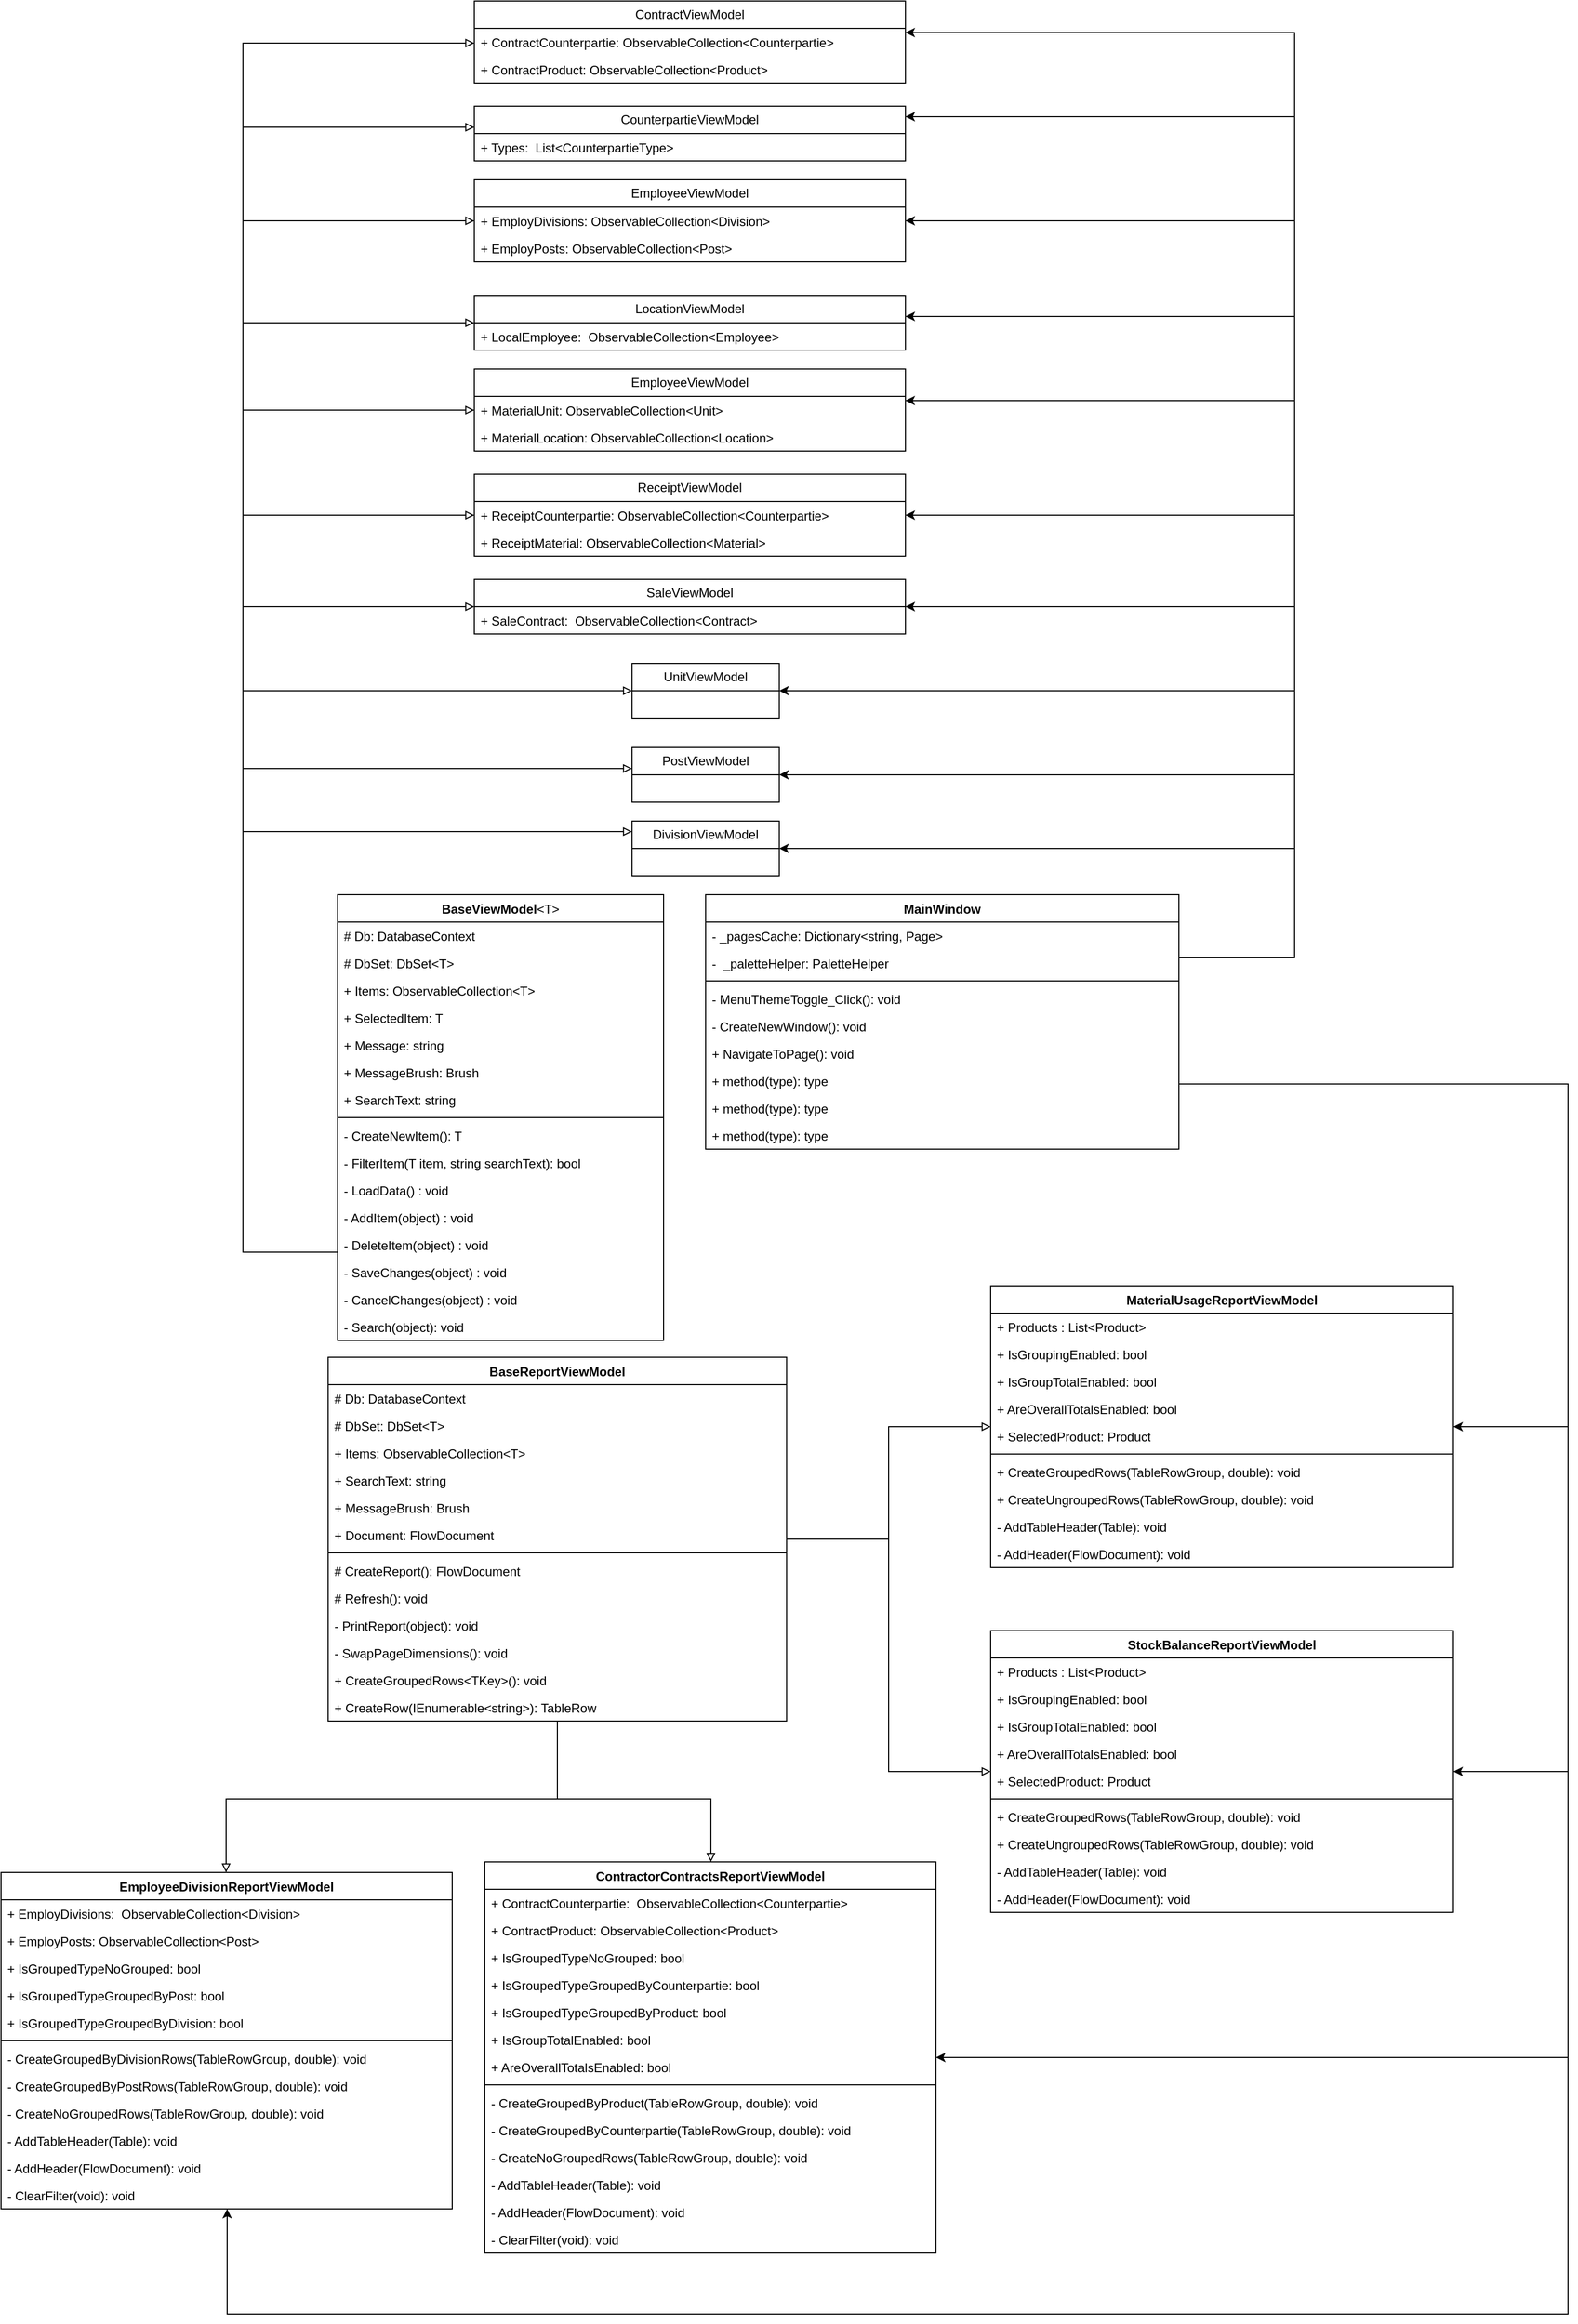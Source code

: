 <mxfile version="25.0.1">
  <diagram id="C5RBs43oDa-KdzZeNtuy" name="Page-1">
    <mxGraphModel grid="1" page="1" gridSize="10" guides="1" tooltips="1" connect="1" arrows="1" fold="1" pageScale="1" pageWidth="827" pageHeight="1169" math="0" shadow="0">
      <root>
        <mxCell id="WIyWlLk6GJQsqaUBKTNV-0" />
        <mxCell id="WIyWlLk6GJQsqaUBKTNV-1" parent="WIyWlLk6GJQsqaUBKTNV-0" />
        <mxCell id="hgDRC2SVakiUK_bSpyEa-85" style="edgeStyle=orthogonalEdgeStyle;rounded=0;orthogonalLoop=1;jettySize=auto;html=1;endArrow=block;endFill=0;" edge="1" parent="WIyWlLk6GJQsqaUBKTNV-1" source="hgDRC2SVakiUK_bSpyEa-8" target="hgDRC2SVakiUK_bSpyEa-32">
          <mxGeometry relative="1" as="geometry">
            <Array as="points">
              <mxPoint x="310" y="1250" />
              <mxPoint x="310" y="100" />
            </Array>
          </mxGeometry>
        </mxCell>
        <mxCell id="hgDRC2SVakiUK_bSpyEa-86" style="edgeStyle=orthogonalEdgeStyle;rounded=0;orthogonalLoop=1;jettySize=auto;html=1;endArrow=block;endFill=0;" edge="1" parent="WIyWlLk6GJQsqaUBKTNV-1" source="hgDRC2SVakiUK_bSpyEa-8" target="hgDRC2SVakiUK_bSpyEa-36">
          <mxGeometry relative="1" as="geometry">
            <Array as="points">
              <mxPoint x="310" y="1250" />
              <mxPoint x="310" y="180" />
            </Array>
          </mxGeometry>
        </mxCell>
        <mxCell id="hgDRC2SVakiUK_bSpyEa-87" style="edgeStyle=orthogonalEdgeStyle;rounded=0;orthogonalLoop=1;jettySize=auto;html=1;endArrow=block;endFill=0;" edge="1" parent="WIyWlLk6GJQsqaUBKTNV-1" source="hgDRC2SVakiUK_bSpyEa-8" target="hgDRC2SVakiUK_bSpyEa-43">
          <mxGeometry relative="1" as="geometry">
            <Array as="points">
              <mxPoint x="310" y="1250" />
              <mxPoint x="310" y="269" />
            </Array>
          </mxGeometry>
        </mxCell>
        <mxCell id="hgDRC2SVakiUK_bSpyEa-88" style="edgeStyle=orthogonalEdgeStyle;rounded=0;orthogonalLoop=1;jettySize=auto;html=1;endArrow=block;endFill=0;" edge="1" parent="WIyWlLk6GJQsqaUBKTNV-1" source="hgDRC2SVakiUK_bSpyEa-8" target="hgDRC2SVakiUK_bSpyEa-46">
          <mxGeometry relative="1" as="geometry">
            <Array as="points">
              <mxPoint x="310" y="1250" />
              <mxPoint x="310" y="366" />
            </Array>
          </mxGeometry>
        </mxCell>
        <mxCell id="hgDRC2SVakiUK_bSpyEa-89" style="edgeStyle=orthogonalEdgeStyle;rounded=0;orthogonalLoop=1;jettySize=auto;html=1;endArrow=block;endFill=0;" edge="1" parent="WIyWlLk6GJQsqaUBKTNV-1" source="hgDRC2SVakiUK_bSpyEa-8" target="hgDRC2SVakiUK_bSpyEa-48">
          <mxGeometry relative="1" as="geometry">
            <Array as="points">
              <mxPoint x="310" y="1250" />
              <mxPoint x="310" y="449" />
            </Array>
          </mxGeometry>
        </mxCell>
        <mxCell id="hgDRC2SVakiUK_bSpyEa-90" style="edgeStyle=orthogonalEdgeStyle;rounded=0;orthogonalLoop=1;jettySize=auto;html=1;endArrow=block;endFill=0;" edge="1" parent="WIyWlLk6GJQsqaUBKTNV-1" source="hgDRC2SVakiUK_bSpyEa-8" target="hgDRC2SVakiUK_bSpyEa-52">
          <mxGeometry relative="1" as="geometry">
            <Array as="points">
              <mxPoint x="310" y="1250" />
              <mxPoint x="310" y="549" />
            </Array>
          </mxGeometry>
        </mxCell>
        <mxCell id="hgDRC2SVakiUK_bSpyEa-91" style="edgeStyle=orthogonalEdgeStyle;rounded=0;orthogonalLoop=1;jettySize=auto;html=1;endArrow=block;endFill=0;" edge="1" parent="WIyWlLk6GJQsqaUBKTNV-1" source="hgDRC2SVakiUK_bSpyEa-8" target="hgDRC2SVakiUK_bSpyEa-55">
          <mxGeometry relative="1" as="geometry">
            <Array as="points">
              <mxPoint x="310" y="1250" />
              <mxPoint x="310" y="636" />
            </Array>
          </mxGeometry>
        </mxCell>
        <mxCell id="hgDRC2SVakiUK_bSpyEa-92" style="edgeStyle=orthogonalEdgeStyle;rounded=0;orthogonalLoop=1;jettySize=auto;html=1;endArrow=block;endFill=0;" edge="1" parent="WIyWlLk6GJQsqaUBKTNV-1" source="hgDRC2SVakiUK_bSpyEa-8" target="hgDRC2SVakiUK_bSpyEa-57">
          <mxGeometry relative="1" as="geometry">
            <Array as="points">
              <mxPoint x="310" y="1250" />
              <mxPoint x="310" y="716" />
            </Array>
          </mxGeometry>
        </mxCell>
        <mxCell id="hgDRC2SVakiUK_bSpyEa-93" style="edgeStyle=orthogonalEdgeStyle;rounded=0;orthogonalLoop=1;jettySize=auto;html=1;endArrow=block;endFill=0;" edge="1" parent="WIyWlLk6GJQsqaUBKTNV-1" source="hgDRC2SVakiUK_bSpyEa-8" target="hgDRC2SVakiUK_bSpyEa-51">
          <mxGeometry relative="1" as="geometry">
            <Array as="points">
              <mxPoint x="310" y="1250" />
              <mxPoint x="310" y="790" />
            </Array>
          </mxGeometry>
        </mxCell>
        <mxCell id="hgDRC2SVakiUK_bSpyEa-94" style="edgeStyle=orthogonalEdgeStyle;rounded=0;orthogonalLoop=1;jettySize=auto;html=1;endArrow=block;endFill=0;" edge="1" parent="WIyWlLk6GJQsqaUBKTNV-1" source="hgDRC2SVakiUK_bSpyEa-8" target="hgDRC2SVakiUK_bSpyEa-39">
          <mxGeometry relative="1" as="geometry">
            <Array as="points">
              <mxPoint x="310" y="1250" />
              <mxPoint x="310" y="850" />
            </Array>
          </mxGeometry>
        </mxCell>
        <mxCell id="hgDRC2SVakiUK_bSpyEa-8" value="BaseViewModel&lt;span style=&quot;font-weight: 400; text-align: left;&quot;&gt;&amp;lt;T&amp;gt;&lt;/span&gt;" style="swimlane;fontStyle=1;align=center;verticalAlign=top;childLayout=stackLayout;horizontal=1;startSize=26;horizontalStack=0;resizeParent=1;resizeParentMax=0;resizeLast=0;collapsible=1;marginBottom=0;whiteSpace=wrap;html=1;" vertex="1" parent="WIyWlLk6GJQsqaUBKTNV-1">
          <mxGeometry x="400" y="910" width="310" height="424" as="geometry" />
        </mxCell>
        <mxCell id="hgDRC2SVakiUK_bSpyEa-9" value="# Db:&amp;nbsp;DatabaseContext" style="text;strokeColor=none;fillColor=none;align=left;verticalAlign=top;spacingLeft=4;spacingRight=4;overflow=hidden;rotatable=0;points=[[0,0.5],[1,0.5]];portConstraint=eastwest;whiteSpace=wrap;html=1;" vertex="1" parent="hgDRC2SVakiUK_bSpyEa-8">
          <mxGeometry y="26" width="310" height="26" as="geometry" />
        </mxCell>
        <mxCell id="hgDRC2SVakiUK_bSpyEa-13" value="# DbSet:&amp;nbsp;DbSet&amp;lt;T&amp;gt;" style="text;strokeColor=none;fillColor=none;align=left;verticalAlign=top;spacingLeft=4;spacingRight=4;overflow=hidden;rotatable=0;points=[[0,0.5],[1,0.5]];portConstraint=eastwest;whiteSpace=wrap;html=1;" vertex="1" parent="hgDRC2SVakiUK_bSpyEa-8">
          <mxGeometry y="52" width="310" height="26" as="geometry" />
        </mxCell>
        <mxCell id="hgDRC2SVakiUK_bSpyEa-15" value="+ Items:&amp;nbsp;ObservableCollection&amp;lt;T&amp;gt;" style="text;strokeColor=none;fillColor=none;align=left;verticalAlign=top;spacingLeft=4;spacingRight=4;overflow=hidden;rotatable=0;points=[[0,0.5],[1,0.5]];portConstraint=eastwest;whiteSpace=wrap;html=1;" vertex="1" parent="hgDRC2SVakiUK_bSpyEa-8">
          <mxGeometry y="78" width="310" height="26" as="geometry" />
        </mxCell>
        <mxCell id="hgDRC2SVakiUK_bSpyEa-16" value="+ SelectedItem: T" style="text;strokeColor=none;fillColor=none;align=left;verticalAlign=top;spacingLeft=4;spacingRight=4;overflow=hidden;rotatable=0;points=[[0,0.5],[1,0.5]];portConstraint=eastwest;whiteSpace=wrap;html=1;" vertex="1" parent="hgDRC2SVakiUK_bSpyEa-8">
          <mxGeometry y="104" width="310" height="26" as="geometry" />
        </mxCell>
        <mxCell id="hgDRC2SVakiUK_bSpyEa-14" value="+ Message:&amp;nbsp;string" style="text;strokeColor=none;fillColor=none;align=left;verticalAlign=top;spacingLeft=4;spacingRight=4;overflow=hidden;rotatable=0;points=[[0,0.5],[1,0.5]];portConstraint=eastwest;whiteSpace=wrap;html=1;" vertex="1" parent="hgDRC2SVakiUK_bSpyEa-8">
          <mxGeometry y="130" width="310" height="26" as="geometry" />
        </mxCell>
        <mxCell id="hgDRC2SVakiUK_bSpyEa-12" value="+ MessageBrush:&amp;nbsp;Brush" style="text;strokeColor=none;fillColor=none;align=left;verticalAlign=top;spacingLeft=4;spacingRight=4;overflow=hidden;rotatable=0;points=[[0,0.5],[1,0.5]];portConstraint=eastwest;whiteSpace=wrap;html=1;" vertex="1" parent="hgDRC2SVakiUK_bSpyEa-8">
          <mxGeometry y="156" width="310" height="26" as="geometry" />
        </mxCell>
        <mxCell id="hgDRC2SVakiUK_bSpyEa-24" value="+ SearchText:&amp;nbsp;string" style="text;strokeColor=none;fillColor=none;align=left;verticalAlign=top;spacingLeft=4;spacingRight=4;overflow=hidden;rotatable=0;points=[[0,0.5],[1,0.5]];portConstraint=eastwest;whiteSpace=wrap;html=1;" vertex="1" parent="hgDRC2SVakiUK_bSpyEa-8">
          <mxGeometry y="182" width="310" height="26" as="geometry" />
        </mxCell>
        <mxCell id="hgDRC2SVakiUK_bSpyEa-10" value="" style="line;strokeWidth=1;fillColor=none;align=left;verticalAlign=middle;spacingTop=-1;spacingLeft=3;spacingRight=3;rotatable=0;labelPosition=right;points=[];portConstraint=eastwest;strokeColor=inherit;" vertex="1" parent="hgDRC2SVakiUK_bSpyEa-8">
          <mxGeometry y="208" width="310" height="8" as="geometry" />
        </mxCell>
        <mxCell id="hgDRC2SVakiUK_bSpyEa-17" value="- CreateNewItem(): T" style="text;strokeColor=none;fillColor=none;align=left;verticalAlign=top;spacingLeft=4;spacingRight=4;overflow=hidden;rotatable=0;points=[[0,0.5],[1,0.5]];portConstraint=eastwest;whiteSpace=wrap;html=1;" vertex="1" parent="hgDRC2SVakiUK_bSpyEa-8">
          <mxGeometry y="216" width="310" height="26" as="geometry" />
        </mxCell>
        <mxCell id="hgDRC2SVakiUK_bSpyEa-19" value="- FilterItem(T item, string searchText): bool" style="text;strokeColor=none;fillColor=none;align=left;verticalAlign=top;spacingLeft=4;spacingRight=4;overflow=hidden;rotatable=0;points=[[0,0.5],[1,0.5]];portConstraint=eastwest;whiteSpace=wrap;html=1;" vertex="1" parent="hgDRC2SVakiUK_bSpyEa-8">
          <mxGeometry y="242" width="310" height="26" as="geometry" />
        </mxCell>
        <mxCell id="hgDRC2SVakiUK_bSpyEa-20" value="- LoadData() : void" style="text;strokeColor=none;fillColor=none;align=left;verticalAlign=top;spacingLeft=4;spacingRight=4;overflow=hidden;rotatable=0;points=[[0,0.5],[1,0.5]];portConstraint=eastwest;whiteSpace=wrap;html=1;" vertex="1" parent="hgDRC2SVakiUK_bSpyEa-8">
          <mxGeometry y="268" width="310" height="26" as="geometry" />
        </mxCell>
        <mxCell id="hgDRC2SVakiUK_bSpyEa-22" value="- AddItem(object) : void" style="text;strokeColor=none;fillColor=none;align=left;verticalAlign=top;spacingLeft=4;spacingRight=4;overflow=hidden;rotatable=0;points=[[0,0.5],[1,0.5]];portConstraint=eastwest;whiteSpace=wrap;html=1;" vertex="1" parent="hgDRC2SVakiUK_bSpyEa-8">
          <mxGeometry y="294" width="310" height="26" as="geometry" />
        </mxCell>
        <mxCell id="hgDRC2SVakiUK_bSpyEa-29" value="- DeleteItem(object) : void" style="text;strokeColor=none;fillColor=none;align=left;verticalAlign=top;spacingLeft=4;spacingRight=4;overflow=hidden;rotatable=0;points=[[0,0.5],[1,0.5]];portConstraint=eastwest;whiteSpace=wrap;html=1;" vertex="1" parent="hgDRC2SVakiUK_bSpyEa-8">
          <mxGeometry y="320" width="310" height="26" as="geometry" />
        </mxCell>
        <mxCell id="hgDRC2SVakiUK_bSpyEa-31" value="- SaveChanges(object) : void" style="text;strokeColor=none;fillColor=none;align=left;verticalAlign=top;spacingLeft=4;spacingRight=4;overflow=hidden;rotatable=0;points=[[0,0.5],[1,0.5]];portConstraint=eastwest;whiteSpace=wrap;html=1;" vertex="1" parent="hgDRC2SVakiUK_bSpyEa-8">
          <mxGeometry y="346" width="310" height="26" as="geometry" />
        </mxCell>
        <mxCell id="hgDRC2SVakiUK_bSpyEa-30" value="- CancelChanges(object) : void" style="text;strokeColor=none;fillColor=none;align=left;verticalAlign=top;spacingLeft=4;spacingRight=4;overflow=hidden;rotatable=0;points=[[0,0.5],[1,0.5]];portConstraint=eastwest;whiteSpace=wrap;html=1;" vertex="1" parent="hgDRC2SVakiUK_bSpyEa-8">
          <mxGeometry y="372" width="310" height="26" as="geometry" />
        </mxCell>
        <mxCell id="hgDRC2SVakiUK_bSpyEa-21" value="- Search(object): void" style="text;strokeColor=none;fillColor=none;align=left;verticalAlign=top;spacingLeft=4;spacingRight=4;overflow=hidden;rotatable=0;points=[[0,0.5],[1,0.5]];portConstraint=eastwest;whiteSpace=wrap;html=1;" vertex="1" parent="hgDRC2SVakiUK_bSpyEa-8">
          <mxGeometry y="398" width="310" height="26" as="geometry" />
        </mxCell>
        <mxCell id="hgDRC2SVakiUK_bSpyEa-32" value="ContractViewModel" style="swimlane;fontStyle=0;childLayout=stackLayout;horizontal=1;startSize=26;fillColor=none;horizontalStack=0;resizeParent=1;resizeParentMax=0;resizeLast=0;collapsible=1;marginBottom=0;whiteSpace=wrap;html=1;" vertex="1" parent="WIyWlLk6GJQsqaUBKTNV-1">
          <mxGeometry x="530" y="60" width="410" height="78" as="geometry" />
        </mxCell>
        <mxCell id="hgDRC2SVakiUK_bSpyEa-33" value="+ ContractCounterpartie:&amp;nbsp;ObservableCollection&amp;lt;Counterpartie&amp;gt;" style="text;strokeColor=none;fillColor=none;align=left;verticalAlign=top;spacingLeft=4;spacingRight=4;overflow=hidden;rotatable=0;points=[[0,0.5],[1,0.5]];portConstraint=eastwest;whiteSpace=wrap;html=1;" vertex="1" parent="hgDRC2SVakiUK_bSpyEa-32">
          <mxGeometry y="26" width="410" height="26" as="geometry" />
        </mxCell>
        <mxCell id="hgDRC2SVakiUK_bSpyEa-34" value="+ ContractProduct:&amp;nbsp;ObservableCollection&amp;lt;Product&amp;gt;" style="text;strokeColor=none;fillColor=none;align=left;verticalAlign=top;spacingLeft=4;spacingRight=4;overflow=hidden;rotatable=0;points=[[0,0.5],[1,0.5]];portConstraint=eastwest;whiteSpace=wrap;html=1;" vertex="1" parent="hgDRC2SVakiUK_bSpyEa-32">
          <mxGeometry y="52" width="410" height="26" as="geometry" />
        </mxCell>
        <mxCell id="hgDRC2SVakiUK_bSpyEa-36" value="CounterpartieViewModel" style="swimlane;fontStyle=0;childLayout=stackLayout;horizontal=1;startSize=26;fillColor=none;horizontalStack=0;resizeParent=1;resizeParentMax=0;resizeLast=0;collapsible=1;marginBottom=0;whiteSpace=wrap;html=1;" vertex="1" parent="WIyWlLk6GJQsqaUBKTNV-1">
          <mxGeometry x="530" y="160" width="410" height="52" as="geometry" />
        </mxCell>
        <mxCell id="hgDRC2SVakiUK_bSpyEa-37" value="+ Types:&amp;nbsp;&amp;nbsp;List&amp;lt;CounterpartieType&amp;gt;" style="text;strokeColor=none;fillColor=none;align=left;verticalAlign=top;spacingLeft=4;spacingRight=4;overflow=hidden;rotatable=0;points=[[0,0.5],[1,0.5]];portConstraint=eastwest;whiteSpace=wrap;html=1;" vertex="1" parent="hgDRC2SVakiUK_bSpyEa-36">
          <mxGeometry y="26" width="410" height="26" as="geometry" />
        </mxCell>
        <mxCell id="hgDRC2SVakiUK_bSpyEa-39" value="DivisionViewModel" style="swimlane;fontStyle=0;childLayout=stackLayout;horizontal=1;startSize=26;fillColor=none;horizontalStack=0;resizeParent=1;resizeParentMax=0;resizeLast=0;collapsible=1;marginBottom=0;whiteSpace=wrap;html=1;" vertex="1" parent="WIyWlLk6GJQsqaUBKTNV-1">
          <mxGeometry x="680" y="840" width="140" height="52" as="geometry" />
        </mxCell>
        <mxCell id="hgDRC2SVakiUK_bSpyEa-43" value="EmployeeViewModel" style="swimlane;fontStyle=0;childLayout=stackLayout;horizontal=1;startSize=26;fillColor=none;horizontalStack=0;resizeParent=1;resizeParentMax=0;resizeLast=0;collapsible=1;marginBottom=0;whiteSpace=wrap;html=1;" vertex="1" parent="WIyWlLk6GJQsqaUBKTNV-1">
          <mxGeometry x="530" y="230" width="410" height="78" as="geometry" />
        </mxCell>
        <mxCell id="hgDRC2SVakiUK_bSpyEa-44" value="+ EmployDivisions:&amp;nbsp;ObservableCollection&amp;lt;Division&amp;gt;" style="text;strokeColor=none;fillColor=none;align=left;verticalAlign=top;spacingLeft=4;spacingRight=4;overflow=hidden;rotatable=0;points=[[0,0.5],[1,0.5]];portConstraint=eastwest;whiteSpace=wrap;html=1;" vertex="1" parent="hgDRC2SVakiUK_bSpyEa-43">
          <mxGeometry y="26" width="410" height="26" as="geometry" />
        </mxCell>
        <mxCell id="hgDRC2SVakiUK_bSpyEa-45" value="+ EmployPosts:&amp;nbsp;ObservableCollection&amp;lt;Post&amp;gt;" style="text;strokeColor=none;fillColor=none;align=left;verticalAlign=top;spacingLeft=4;spacingRight=4;overflow=hidden;rotatable=0;points=[[0,0.5],[1,0.5]];portConstraint=eastwest;whiteSpace=wrap;html=1;" vertex="1" parent="hgDRC2SVakiUK_bSpyEa-43">
          <mxGeometry y="52" width="410" height="26" as="geometry" />
        </mxCell>
        <mxCell id="hgDRC2SVakiUK_bSpyEa-46" value="LocationViewModel" style="swimlane;fontStyle=0;childLayout=stackLayout;horizontal=1;startSize=26;fillColor=none;horizontalStack=0;resizeParent=1;resizeParentMax=0;resizeLast=0;collapsible=1;marginBottom=0;whiteSpace=wrap;html=1;" vertex="1" parent="WIyWlLk6GJQsqaUBKTNV-1">
          <mxGeometry x="530" y="340" width="410" height="52" as="geometry" />
        </mxCell>
        <mxCell id="hgDRC2SVakiUK_bSpyEa-47" value="+ LocalEmployee:&amp;nbsp;&amp;nbsp;ObservableCollection&amp;lt;Employee&amp;gt;" style="text;strokeColor=none;fillColor=none;align=left;verticalAlign=top;spacingLeft=4;spacingRight=4;overflow=hidden;rotatable=0;points=[[0,0.5],[1,0.5]];portConstraint=eastwest;whiteSpace=wrap;html=1;" vertex="1" parent="hgDRC2SVakiUK_bSpyEa-46">
          <mxGeometry y="26" width="410" height="26" as="geometry" />
        </mxCell>
        <mxCell id="hgDRC2SVakiUK_bSpyEa-48" value="EmployeeViewModel" style="swimlane;fontStyle=0;childLayout=stackLayout;horizontal=1;startSize=26;fillColor=none;horizontalStack=0;resizeParent=1;resizeParentMax=0;resizeLast=0;collapsible=1;marginBottom=0;whiteSpace=wrap;html=1;" vertex="1" parent="WIyWlLk6GJQsqaUBKTNV-1">
          <mxGeometry x="530" y="410" width="410" height="78" as="geometry" />
        </mxCell>
        <mxCell id="hgDRC2SVakiUK_bSpyEa-49" value="+ MaterialUnit:&amp;nbsp;ObservableCollection&amp;lt;Unit&amp;gt;" style="text;strokeColor=none;fillColor=none;align=left;verticalAlign=top;spacingLeft=4;spacingRight=4;overflow=hidden;rotatable=0;points=[[0,0.5],[1,0.5]];portConstraint=eastwest;whiteSpace=wrap;html=1;" vertex="1" parent="hgDRC2SVakiUK_bSpyEa-48">
          <mxGeometry y="26" width="410" height="26" as="geometry" />
        </mxCell>
        <mxCell id="hgDRC2SVakiUK_bSpyEa-50" value="+ MaterialLocation:&amp;nbsp;ObservableCollection&amp;lt;Location&amp;gt;" style="text;strokeColor=none;fillColor=none;align=left;verticalAlign=top;spacingLeft=4;spacingRight=4;overflow=hidden;rotatable=0;points=[[0,0.5],[1,0.5]];portConstraint=eastwest;whiteSpace=wrap;html=1;" vertex="1" parent="hgDRC2SVakiUK_bSpyEa-48">
          <mxGeometry y="52" width="410" height="26" as="geometry" />
        </mxCell>
        <mxCell id="hgDRC2SVakiUK_bSpyEa-51" value="PostViewModel" style="swimlane;fontStyle=0;childLayout=stackLayout;horizontal=1;startSize=26;fillColor=none;horizontalStack=0;resizeParent=1;resizeParentMax=0;resizeLast=0;collapsible=1;marginBottom=0;whiteSpace=wrap;html=1;" vertex="1" parent="WIyWlLk6GJQsqaUBKTNV-1">
          <mxGeometry x="680" y="770" width="140" height="52" as="geometry" />
        </mxCell>
        <mxCell id="hgDRC2SVakiUK_bSpyEa-52" value="ReceiptViewModel" style="swimlane;fontStyle=0;childLayout=stackLayout;horizontal=1;startSize=26;fillColor=none;horizontalStack=0;resizeParent=1;resizeParentMax=0;resizeLast=0;collapsible=1;marginBottom=0;whiteSpace=wrap;html=1;" vertex="1" parent="WIyWlLk6GJQsqaUBKTNV-1">
          <mxGeometry x="530" y="510" width="410" height="78" as="geometry" />
        </mxCell>
        <mxCell id="hgDRC2SVakiUK_bSpyEa-53" value="+ ReceiptCounterpartie:&amp;nbsp;ObservableCollection&amp;lt;Counterpartie&amp;gt;" style="text;strokeColor=none;fillColor=none;align=left;verticalAlign=top;spacingLeft=4;spacingRight=4;overflow=hidden;rotatable=0;points=[[0,0.5],[1,0.5]];portConstraint=eastwest;whiteSpace=wrap;html=1;" vertex="1" parent="hgDRC2SVakiUK_bSpyEa-52">
          <mxGeometry y="26" width="410" height="26" as="geometry" />
        </mxCell>
        <mxCell id="hgDRC2SVakiUK_bSpyEa-54" value="+ ReceiptMaterial:&amp;nbsp;ObservableCollection&amp;lt;Material&amp;gt;" style="text;strokeColor=none;fillColor=none;align=left;verticalAlign=top;spacingLeft=4;spacingRight=4;overflow=hidden;rotatable=0;points=[[0,0.5],[1,0.5]];portConstraint=eastwest;whiteSpace=wrap;html=1;" vertex="1" parent="hgDRC2SVakiUK_bSpyEa-52">
          <mxGeometry y="52" width="410" height="26" as="geometry" />
        </mxCell>
        <mxCell id="hgDRC2SVakiUK_bSpyEa-57" value="UnitViewModel" style="swimlane;fontStyle=0;childLayout=stackLayout;horizontal=1;startSize=26;fillColor=none;horizontalStack=0;resizeParent=1;resizeParentMax=0;resizeLast=0;collapsible=1;marginBottom=0;whiteSpace=wrap;html=1;" vertex="1" parent="WIyWlLk6GJQsqaUBKTNV-1">
          <mxGeometry x="680" y="690" width="140" height="52" as="geometry" />
        </mxCell>
        <mxCell id="hgDRC2SVakiUK_bSpyEa-96" style="edgeStyle=orthogonalEdgeStyle;rounded=0;orthogonalLoop=1;jettySize=auto;html=1;" edge="1" parent="WIyWlLk6GJQsqaUBKTNV-1" source="hgDRC2SVakiUK_bSpyEa-58" target="hgDRC2SVakiUK_bSpyEa-32">
          <mxGeometry relative="1" as="geometry">
            <Array as="points">
              <mxPoint x="1310" y="970" />
              <mxPoint x="1310" y="90" />
            </Array>
          </mxGeometry>
        </mxCell>
        <mxCell id="hgDRC2SVakiUK_bSpyEa-97" style="edgeStyle=orthogonalEdgeStyle;rounded=0;orthogonalLoop=1;jettySize=auto;html=1;" edge="1" parent="WIyWlLk6GJQsqaUBKTNV-1" source="hgDRC2SVakiUK_bSpyEa-58" target="hgDRC2SVakiUK_bSpyEa-36">
          <mxGeometry relative="1" as="geometry">
            <Array as="points">
              <mxPoint x="1310" y="970" />
              <mxPoint x="1310" y="170" />
            </Array>
          </mxGeometry>
        </mxCell>
        <mxCell id="hgDRC2SVakiUK_bSpyEa-98" style="edgeStyle=orthogonalEdgeStyle;rounded=0;orthogonalLoop=1;jettySize=auto;html=1;" edge="1" parent="WIyWlLk6GJQsqaUBKTNV-1" source="hgDRC2SVakiUK_bSpyEa-58" target="hgDRC2SVakiUK_bSpyEa-43">
          <mxGeometry relative="1" as="geometry">
            <Array as="points">
              <mxPoint x="1310" y="970" />
              <mxPoint x="1310" y="269" />
            </Array>
          </mxGeometry>
        </mxCell>
        <mxCell id="hgDRC2SVakiUK_bSpyEa-99" style="edgeStyle=orthogonalEdgeStyle;rounded=0;orthogonalLoop=1;jettySize=auto;html=1;" edge="1" parent="WIyWlLk6GJQsqaUBKTNV-1" source="hgDRC2SVakiUK_bSpyEa-58" target="hgDRC2SVakiUK_bSpyEa-46">
          <mxGeometry relative="1" as="geometry">
            <Array as="points">
              <mxPoint x="1310" y="970" />
              <mxPoint x="1310" y="360" />
            </Array>
          </mxGeometry>
        </mxCell>
        <mxCell id="hgDRC2SVakiUK_bSpyEa-100" style="edgeStyle=orthogonalEdgeStyle;rounded=0;orthogonalLoop=1;jettySize=auto;html=1;" edge="1" parent="WIyWlLk6GJQsqaUBKTNV-1" source="hgDRC2SVakiUK_bSpyEa-58" target="hgDRC2SVakiUK_bSpyEa-48">
          <mxGeometry relative="1" as="geometry">
            <Array as="points">
              <mxPoint x="1310" y="970" />
              <mxPoint x="1310" y="440" />
            </Array>
          </mxGeometry>
        </mxCell>
        <mxCell id="hgDRC2SVakiUK_bSpyEa-101" style="edgeStyle=orthogonalEdgeStyle;rounded=0;orthogonalLoop=1;jettySize=auto;html=1;" edge="1" parent="WIyWlLk6GJQsqaUBKTNV-1" source="hgDRC2SVakiUK_bSpyEa-58" target="hgDRC2SVakiUK_bSpyEa-52">
          <mxGeometry relative="1" as="geometry">
            <Array as="points">
              <mxPoint x="1310" y="970" />
              <mxPoint x="1310" y="549" />
            </Array>
          </mxGeometry>
        </mxCell>
        <mxCell id="hgDRC2SVakiUK_bSpyEa-102" style="edgeStyle=orthogonalEdgeStyle;rounded=0;orthogonalLoop=1;jettySize=auto;html=1;" edge="1" parent="WIyWlLk6GJQsqaUBKTNV-1" source="hgDRC2SVakiUK_bSpyEa-58" target="hgDRC2SVakiUK_bSpyEa-55">
          <mxGeometry relative="1" as="geometry">
            <Array as="points">
              <mxPoint x="1310" y="970" />
              <mxPoint x="1310" y="636" />
            </Array>
          </mxGeometry>
        </mxCell>
        <mxCell id="hgDRC2SVakiUK_bSpyEa-103" style="edgeStyle=orthogonalEdgeStyle;rounded=0;orthogonalLoop=1;jettySize=auto;html=1;" edge="1" parent="WIyWlLk6GJQsqaUBKTNV-1" source="hgDRC2SVakiUK_bSpyEa-58" target="hgDRC2SVakiUK_bSpyEa-57">
          <mxGeometry relative="1" as="geometry">
            <Array as="points">
              <mxPoint x="1310" y="970" />
              <mxPoint x="1310" y="716" />
            </Array>
          </mxGeometry>
        </mxCell>
        <mxCell id="hgDRC2SVakiUK_bSpyEa-104" style="edgeStyle=orthogonalEdgeStyle;rounded=0;orthogonalLoop=1;jettySize=auto;html=1;" edge="1" parent="WIyWlLk6GJQsqaUBKTNV-1" source="hgDRC2SVakiUK_bSpyEa-58" target="hgDRC2SVakiUK_bSpyEa-51">
          <mxGeometry relative="1" as="geometry">
            <Array as="points">
              <mxPoint x="1310" y="970" />
              <mxPoint x="1310" y="796" />
            </Array>
          </mxGeometry>
        </mxCell>
        <mxCell id="hgDRC2SVakiUK_bSpyEa-105" style="edgeStyle=orthogonalEdgeStyle;rounded=0;orthogonalLoop=1;jettySize=auto;html=1;" edge="1" parent="WIyWlLk6GJQsqaUBKTNV-1" source="hgDRC2SVakiUK_bSpyEa-58" target="hgDRC2SVakiUK_bSpyEa-39">
          <mxGeometry relative="1" as="geometry">
            <Array as="points">
              <mxPoint x="1310" y="970" />
              <mxPoint x="1310" y="866" />
            </Array>
          </mxGeometry>
        </mxCell>
        <mxCell id="hgDRC2SVakiUK_bSpyEa-197" style="edgeStyle=orthogonalEdgeStyle;rounded=0;orthogonalLoop=1;jettySize=auto;html=1;" edge="1" parent="WIyWlLk6GJQsqaUBKTNV-1" source="hgDRC2SVakiUK_bSpyEa-58" target="hgDRC2SVakiUK_bSpyEa-161">
          <mxGeometry relative="1" as="geometry">
            <Array as="points">
              <mxPoint x="1570" y="1090" />
              <mxPoint x="1570" y="1416" />
            </Array>
          </mxGeometry>
        </mxCell>
        <mxCell id="hgDRC2SVakiUK_bSpyEa-199" style="edgeStyle=orthogonalEdgeStyle;rounded=0;orthogonalLoop=1;jettySize=auto;html=1;" edge="1" parent="WIyWlLk6GJQsqaUBKTNV-1" source="hgDRC2SVakiUK_bSpyEa-58" target="hgDRC2SVakiUK_bSpyEa-180">
          <mxGeometry relative="1" as="geometry">
            <Array as="points">
              <mxPoint x="1570" y="1090" />
              <mxPoint x="1570" y="1744" />
            </Array>
          </mxGeometry>
        </mxCell>
        <mxCell id="hgDRC2SVakiUK_bSpyEa-200" style="edgeStyle=orthogonalEdgeStyle;rounded=0;orthogonalLoop=1;jettySize=auto;html=1;" edge="1" parent="WIyWlLk6GJQsqaUBKTNV-1" source="hgDRC2SVakiUK_bSpyEa-58" target="hgDRC2SVakiUK_bSpyEa-127">
          <mxGeometry relative="1" as="geometry">
            <Array as="points">
              <mxPoint x="1570" y="1090" />
              <mxPoint x="1570" y="2016" />
            </Array>
          </mxGeometry>
        </mxCell>
        <mxCell id="hgDRC2SVakiUK_bSpyEa-201" style="edgeStyle=orthogonalEdgeStyle;rounded=0;orthogonalLoop=1;jettySize=auto;html=1;" edge="1" parent="WIyWlLk6GJQsqaUBKTNV-1" source="hgDRC2SVakiUK_bSpyEa-58" target="hgDRC2SVakiUK_bSpyEa-146">
          <mxGeometry relative="1" as="geometry">
            <Array as="points">
              <mxPoint x="1570" y="1090" />
              <mxPoint x="1570" y="2260" />
              <mxPoint x="295" y="2260" />
            </Array>
          </mxGeometry>
        </mxCell>
        <mxCell id="hgDRC2SVakiUK_bSpyEa-58" value="MainWindow" style="swimlane;fontStyle=1;align=center;verticalAlign=top;childLayout=stackLayout;horizontal=1;startSize=26;horizontalStack=0;resizeParent=1;resizeParentMax=0;resizeLast=0;collapsible=1;marginBottom=0;whiteSpace=wrap;html=1;" vertex="1" parent="WIyWlLk6GJQsqaUBKTNV-1">
          <mxGeometry x="750" y="910" width="450" height="242" as="geometry" />
        </mxCell>
        <mxCell id="hgDRC2SVakiUK_bSpyEa-62" value="- _pagesCache:&amp;nbsp;Dictionary&amp;lt;string, Page&amp;gt;" style="text;strokeColor=none;fillColor=none;align=left;verticalAlign=top;spacingLeft=4;spacingRight=4;overflow=hidden;rotatable=0;points=[[0,0.5],[1,0.5]];portConstraint=eastwest;whiteSpace=wrap;html=1;" vertex="1" parent="hgDRC2SVakiUK_bSpyEa-58">
          <mxGeometry y="26" width="450" height="26" as="geometry" />
        </mxCell>
        <mxCell id="hgDRC2SVakiUK_bSpyEa-59" value="-&amp;nbsp; _paletteHelper:&amp;nbsp;PaletteHelper" style="text;strokeColor=none;fillColor=none;align=left;verticalAlign=top;spacingLeft=4;spacingRight=4;overflow=hidden;rotatable=0;points=[[0,0.5],[1,0.5]];portConstraint=eastwest;whiteSpace=wrap;html=1;" vertex="1" parent="hgDRC2SVakiUK_bSpyEa-58">
          <mxGeometry y="52" width="450" height="26" as="geometry" />
        </mxCell>
        <mxCell id="hgDRC2SVakiUK_bSpyEa-60" value="" style="line;strokeWidth=1;fillColor=none;align=left;verticalAlign=middle;spacingTop=-1;spacingLeft=3;spacingRight=3;rotatable=0;labelPosition=right;points=[];portConstraint=eastwest;strokeColor=inherit;" vertex="1" parent="hgDRC2SVakiUK_bSpyEa-58">
          <mxGeometry y="78" width="450" height="8" as="geometry" />
        </mxCell>
        <mxCell id="hgDRC2SVakiUK_bSpyEa-61" value="- MenuThemeToggle_Click(): void" style="text;strokeColor=none;fillColor=none;align=left;verticalAlign=top;spacingLeft=4;spacingRight=4;overflow=hidden;rotatable=0;points=[[0,0.5],[1,0.5]];portConstraint=eastwest;whiteSpace=wrap;html=1;" vertex="1" parent="hgDRC2SVakiUK_bSpyEa-58">
          <mxGeometry y="86" width="450" height="26" as="geometry" />
        </mxCell>
        <mxCell id="hgDRC2SVakiUK_bSpyEa-67" value="- CreateNewWindow(): void" style="text;strokeColor=none;fillColor=none;align=left;verticalAlign=top;spacingLeft=4;spacingRight=4;overflow=hidden;rotatable=0;points=[[0,0.5],[1,0.5]];portConstraint=eastwest;whiteSpace=wrap;html=1;" vertex="1" parent="hgDRC2SVakiUK_bSpyEa-58">
          <mxGeometry y="112" width="450" height="26" as="geometry" />
        </mxCell>
        <mxCell id="hgDRC2SVakiUK_bSpyEa-69" value="+ NavigateToPage(): void" style="text;strokeColor=none;fillColor=none;align=left;verticalAlign=top;spacingLeft=4;spacingRight=4;overflow=hidden;rotatable=0;points=[[0,0.5],[1,0.5]];portConstraint=eastwest;whiteSpace=wrap;html=1;" vertex="1" parent="hgDRC2SVakiUK_bSpyEa-58">
          <mxGeometry y="138" width="450" height="26" as="geometry" />
        </mxCell>
        <mxCell id="hgDRC2SVakiUK_bSpyEa-70" value="+ method(type): type" style="text;strokeColor=none;fillColor=none;align=left;verticalAlign=top;spacingLeft=4;spacingRight=4;overflow=hidden;rotatable=0;points=[[0,0.5],[1,0.5]];portConstraint=eastwest;whiteSpace=wrap;html=1;" vertex="1" parent="hgDRC2SVakiUK_bSpyEa-58">
          <mxGeometry y="164" width="450" height="26" as="geometry" />
        </mxCell>
        <mxCell id="hgDRC2SVakiUK_bSpyEa-68" value="+ method(type): type" style="text;strokeColor=none;fillColor=none;align=left;verticalAlign=top;spacingLeft=4;spacingRight=4;overflow=hidden;rotatable=0;points=[[0,0.5],[1,0.5]];portConstraint=eastwest;whiteSpace=wrap;html=1;" vertex="1" parent="hgDRC2SVakiUK_bSpyEa-58">
          <mxGeometry y="190" width="450" height="26" as="geometry" />
        </mxCell>
        <mxCell id="hgDRC2SVakiUK_bSpyEa-66" value="+ method(type): type" style="text;strokeColor=none;fillColor=none;align=left;verticalAlign=top;spacingLeft=4;spacingRight=4;overflow=hidden;rotatable=0;points=[[0,0.5],[1,0.5]];portConstraint=eastwest;whiteSpace=wrap;html=1;" vertex="1" parent="hgDRC2SVakiUK_bSpyEa-58">
          <mxGeometry y="216" width="450" height="26" as="geometry" />
        </mxCell>
        <mxCell id="hgDRC2SVakiUK_bSpyEa-55" value="SaleViewModel" style="swimlane;fontStyle=0;childLayout=stackLayout;horizontal=1;startSize=26;fillColor=none;horizontalStack=0;resizeParent=1;resizeParentMax=0;resizeLast=0;collapsible=1;marginBottom=0;whiteSpace=wrap;html=1;" vertex="1" parent="WIyWlLk6GJQsqaUBKTNV-1">
          <mxGeometry x="530" y="610" width="410" height="52" as="geometry" />
        </mxCell>
        <mxCell id="hgDRC2SVakiUK_bSpyEa-56" value="+ SaleContract:&amp;nbsp;&amp;nbsp;ObservableCollection&amp;lt;Contract&amp;gt;" style="text;strokeColor=none;fillColor=none;align=left;verticalAlign=top;spacingLeft=4;spacingRight=4;overflow=hidden;rotatable=0;points=[[0,0.5],[1,0.5]];portConstraint=eastwest;whiteSpace=wrap;html=1;" vertex="1" parent="hgDRC2SVakiUK_bSpyEa-55">
          <mxGeometry y="26" width="410" height="26" as="geometry" />
        </mxCell>
        <mxCell id="hgDRC2SVakiUK_bSpyEa-192" style="edgeStyle=orthogonalEdgeStyle;rounded=0;orthogonalLoop=1;jettySize=auto;html=1;endArrow=block;endFill=0;" edge="1" parent="WIyWlLk6GJQsqaUBKTNV-1" source="hgDRC2SVakiUK_bSpyEa-106" target="hgDRC2SVakiUK_bSpyEa-161">
          <mxGeometry relative="1" as="geometry" />
        </mxCell>
        <mxCell id="hgDRC2SVakiUK_bSpyEa-194" style="edgeStyle=orthogonalEdgeStyle;rounded=0;orthogonalLoop=1;jettySize=auto;html=1;endArrow=block;endFill=0;" edge="1" parent="WIyWlLk6GJQsqaUBKTNV-1" source="hgDRC2SVakiUK_bSpyEa-106" target="hgDRC2SVakiUK_bSpyEa-180">
          <mxGeometry relative="1" as="geometry" />
        </mxCell>
        <mxCell id="hgDRC2SVakiUK_bSpyEa-195" style="edgeStyle=orthogonalEdgeStyle;rounded=0;orthogonalLoop=1;jettySize=auto;html=1;endArrow=block;endFill=0;" edge="1" parent="WIyWlLk6GJQsqaUBKTNV-1" source="hgDRC2SVakiUK_bSpyEa-106" target="hgDRC2SVakiUK_bSpyEa-127">
          <mxGeometry relative="1" as="geometry">
            <Array as="points">
              <mxPoint x="609" y="1770" />
              <mxPoint x="755" y="1770" />
            </Array>
          </mxGeometry>
        </mxCell>
        <mxCell id="hgDRC2SVakiUK_bSpyEa-196" style="edgeStyle=orthogonalEdgeStyle;rounded=0;orthogonalLoop=1;jettySize=auto;html=1;endArrow=block;endFill=0;" edge="1" parent="WIyWlLk6GJQsqaUBKTNV-1" source="hgDRC2SVakiUK_bSpyEa-106" target="hgDRC2SVakiUK_bSpyEa-146">
          <mxGeometry relative="1" as="geometry">
            <Array as="points">
              <mxPoint x="609" y="1770" />
              <mxPoint x="294" y="1770" />
            </Array>
          </mxGeometry>
        </mxCell>
        <mxCell id="hgDRC2SVakiUK_bSpyEa-106" value="BaseReportViewModel" style="swimlane;fontStyle=1;align=center;verticalAlign=top;childLayout=stackLayout;horizontal=1;startSize=26;horizontalStack=0;resizeParent=1;resizeParentMax=0;resizeLast=0;collapsible=1;marginBottom=0;whiteSpace=wrap;html=1;" vertex="1" parent="WIyWlLk6GJQsqaUBKTNV-1">
          <mxGeometry x="391" y="1350" width="436" height="346" as="geometry" />
        </mxCell>
        <mxCell id="hgDRC2SVakiUK_bSpyEa-110" value="# Db:&amp;nbsp;DatabaseContext" style="text;strokeColor=none;fillColor=none;align=left;verticalAlign=top;spacingLeft=4;spacingRight=4;overflow=hidden;rotatable=0;points=[[0,0.5],[1,0.5]];portConstraint=eastwest;whiteSpace=wrap;html=1;" vertex="1" parent="hgDRC2SVakiUK_bSpyEa-106">
          <mxGeometry y="26" width="436" height="26" as="geometry" />
        </mxCell>
        <mxCell id="hgDRC2SVakiUK_bSpyEa-111" value="# DbSet:&amp;nbsp;DbSet&amp;lt;T&amp;gt;" style="text;strokeColor=none;fillColor=none;align=left;verticalAlign=top;spacingLeft=4;spacingRight=4;overflow=hidden;rotatable=0;points=[[0,0.5],[1,0.5]];portConstraint=eastwest;whiteSpace=wrap;html=1;" vertex="1" parent="hgDRC2SVakiUK_bSpyEa-106">
          <mxGeometry y="52" width="436" height="26" as="geometry" />
        </mxCell>
        <mxCell id="hgDRC2SVakiUK_bSpyEa-112" value="+ Items:&amp;nbsp;ObservableCollection&amp;lt;T&amp;gt;" style="text;strokeColor=none;fillColor=none;align=left;verticalAlign=top;spacingLeft=4;spacingRight=4;overflow=hidden;rotatable=0;points=[[0,0.5],[1,0.5]];portConstraint=eastwest;whiteSpace=wrap;html=1;" vertex="1" parent="hgDRC2SVakiUK_bSpyEa-106">
          <mxGeometry y="78" width="436" height="26" as="geometry" />
        </mxCell>
        <mxCell id="hgDRC2SVakiUK_bSpyEa-115" value="+ SearchText:&amp;nbsp;string" style="text;strokeColor=none;fillColor=none;align=left;verticalAlign=top;spacingLeft=4;spacingRight=4;overflow=hidden;rotatable=0;points=[[0,0.5],[1,0.5]];portConstraint=eastwest;whiteSpace=wrap;html=1;" vertex="1" parent="hgDRC2SVakiUK_bSpyEa-106">
          <mxGeometry y="104" width="436" height="26" as="geometry" />
        </mxCell>
        <mxCell id="hgDRC2SVakiUK_bSpyEa-114" value="+ MessageBrush:&amp;nbsp;Brush" style="text;strokeColor=none;fillColor=none;align=left;verticalAlign=top;spacingLeft=4;spacingRight=4;overflow=hidden;rotatable=0;points=[[0,0.5],[1,0.5]];portConstraint=eastwest;whiteSpace=wrap;html=1;" vertex="1" parent="hgDRC2SVakiUK_bSpyEa-106">
          <mxGeometry y="130" width="436" height="26" as="geometry" />
        </mxCell>
        <mxCell id="hgDRC2SVakiUK_bSpyEa-113" value="+ Document:&amp;nbsp;FlowDocument" style="text;strokeColor=none;fillColor=none;align=left;verticalAlign=top;spacingLeft=4;spacingRight=4;overflow=hidden;rotatable=0;points=[[0,0.5],[1,0.5]];portConstraint=eastwest;whiteSpace=wrap;html=1;" vertex="1" parent="hgDRC2SVakiUK_bSpyEa-106">
          <mxGeometry y="156" width="436" height="26" as="geometry" />
        </mxCell>
        <mxCell id="hgDRC2SVakiUK_bSpyEa-108" value="" style="line;strokeWidth=1;fillColor=none;align=left;verticalAlign=middle;spacingTop=-1;spacingLeft=3;spacingRight=3;rotatable=0;labelPosition=right;points=[];portConstraint=eastwest;strokeColor=inherit;" vertex="1" parent="hgDRC2SVakiUK_bSpyEa-106">
          <mxGeometry y="182" width="436" height="8" as="geometry" />
        </mxCell>
        <mxCell id="hgDRC2SVakiUK_bSpyEa-109" value="# CreateReport():&amp;nbsp;FlowDocument" style="text;strokeColor=none;fillColor=none;align=left;verticalAlign=top;spacingLeft=4;spacingRight=4;overflow=hidden;rotatable=0;points=[[0,0.5],[1,0.5]];portConstraint=eastwest;whiteSpace=wrap;html=1;" vertex="1" parent="hgDRC2SVakiUK_bSpyEa-106">
          <mxGeometry y="190" width="436" height="26" as="geometry" />
        </mxCell>
        <mxCell id="hgDRC2SVakiUK_bSpyEa-117" value="# Refresh(): void" style="text;strokeColor=none;fillColor=none;align=left;verticalAlign=top;spacingLeft=4;spacingRight=4;overflow=hidden;rotatable=0;points=[[0,0.5],[1,0.5]];portConstraint=eastwest;whiteSpace=wrap;html=1;" vertex="1" parent="hgDRC2SVakiUK_bSpyEa-106">
          <mxGeometry y="216" width="436" height="26" as="geometry" />
        </mxCell>
        <mxCell id="hgDRC2SVakiUK_bSpyEa-119" value="- PrintReport(object): void" style="text;strokeColor=none;fillColor=none;align=left;verticalAlign=top;spacingLeft=4;spacingRight=4;overflow=hidden;rotatable=0;points=[[0,0.5],[1,0.5]];portConstraint=eastwest;whiteSpace=wrap;html=1;" vertex="1" parent="hgDRC2SVakiUK_bSpyEa-106">
          <mxGeometry y="242" width="436" height="26" as="geometry" />
        </mxCell>
        <mxCell id="hgDRC2SVakiUK_bSpyEa-122" value="- SwapPageDimensions(): void" style="text;strokeColor=none;fillColor=none;align=left;verticalAlign=top;spacingLeft=4;spacingRight=4;overflow=hidden;rotatable=0;points=[[0,0.5],[1,0.5]];portConstraint=eastwest;whiteSpace=wrap;html=1;" vertex="1" parent="hgDRC2SVakiUK_bSpyEa-106">
          <mxGeometry y="268" width="436" height="26" as="geometry" />
        </mxCell>
        <mxCell id="hgDRC2SVakiUK_bSpyEa-118" value="+ CreateGroupedRows&amp;lt;TKey&amp;gt;(): void" style="text;strokeColor=none;fillColor=none;align=left;verticalAlign=top;spacingLeft=4;spacingRight=4;overflow=hidden;rotatable=0;points=[[0,0.5],[1,0.5]];portConstraint=eastwest;whiteSpace=wrap;html=1;" vertex="1" parent="hgDRC2SVakiUK_bSpyEa-106">
          <mxGeometry y="294" width="436" height="26" as="geometry" />
        </mxCell>
        <mxCell id="hgDRC2SVakiUK_bSpyEa-116" value="+ CreateRow(IEnumerable&amp;lt;string&amp;gt;):&amp;nbsp;TableRow" style="text;strokeColor=none;fillColor=none;align=left;verticalAlign=top;spacingLeft=4;spacingRight=4;overflow=hidden;rotatable=0;points=[[0,0.5],[1,0.5]];portConstraint=eastwest;whiteSpace=wrap;html=1;" vertex="1" parent="hgDRC2SVakiUK_bSpyEa-106">
          <mxGeometry y="320" width="436" height="26" as="geometry" />
        </mxCell>
        <mxCell id="hgDRC2SVakiUK_bSpyEa-127" value="ContractorContractsReportViewModel" style="swimlane;fontStyle=1;align=center;verticalAlign=top;childLayout=stackLayout;horizontal=1;startSize=26;horizontalStack=0;resizeParent=1;resizeParentMax=0;resizeLast=0;collapsible=1;marginBottom=0;whiteSpace=wrap;html=1;" vertex="1" parent="WIyWlLk6GJQsqaUBKTNV-1">
          <mxGeometry x="540" y="1830" width="429" height="372" as="geometry" />
        </mxCell>
        <mxCell id="hgDRC2SVakiUK_bSpyEa-128" value="+ ContractCounterpartie:&amp;nbsp;&amp;nbsp;ObservableCollection&amp;lt;Counterpartie&amp;gt;" style="text;strokeColor=none;fillColor=none;align=left;verticalAlign=top;spacingLeft=4;spacingRight=4;overflow=hidden;rotatable=0;points=[[0,0.5],[1,0.5]];portConstraint=eastwest;whiteSpace=wrap;html=1;" vertex="1" parent="hgDRC2SVakiUK_bSpyEa-127">
          <mxGeometry y="26" width="429" height="26" as="geometry" />
        </mxCell>
        <mxCell id="hgDRC2SVakiUK_bSpyEa-132" value="+ ContractProduct:&amp;nbsp;ObservableCollection&amp;lt;Product&amp;gt;" style="text;strokeColor=none;fillColor=none;align=left;verticalAlign=top;spacingLeft=4;spacingRight=4;overflow=hidden;rotatable=0;points=[[0,0.5],[1,0.5]];portConstraint=eastwest;whiteSpace=wrap;html=1;" vertex="1" parent="hgDRC2SVakiUK_bSpyEa-127">
          <mxGeometry y="52" width="429" height="26" as="geometry" />
        </mxCell>
        <mxCell id="hgDRC2SVakiUK_bSpyEa-134" value="+ IsGroupedTypeNoGrouped: bool" style="text;strokeColor=none;fillColor=none;align=left;verticalAlign=top;spacingLeft=4;spacingRight=4;overflow=hidden;rotatable=0;points=[[0,0.5],[1,0.5]];portConstraint=eastwest;whiteSpace=wrap;html=1;" vertex="1" parent="hgDRC2SVakiUK_bSpyEa-127">
          <mxGeometry y="78" width="429" height="26" as="geometry" />
        </mxCell>
        <mxCell id="hgDRC2SVakiUK_bSpyEa-141" value="+ IsGroupedTypeGroupedByCounterpartie: bool" style="text;strokeColor=none;fillColor=none;align=left;verticalAlign=top;spacingLeft=4;spacingRight=4;overflow=hidden;rotatable=0;points=[[0,0.5],[1,0.5]];portConstraint=eastwest;whiteSpace=wrap;html=1;" vertex="1" parent="hgDRC2SVakiUK_bSpyEa-127">
          <mxGeometry y="104" width="429" height="26" as="geometry" />
        </mxCell>
        <mxCell id="hgDRC2SVakiUK_bSpyEa-140" value="+ IsGroupedTypeGroupedByProduct: bool" style="text;strokeColor=none;fillColor=none;align=left;verticalAlign=top;spacingLeft=4;spacingRight=4;overflow=hidden;rotatable=0;points=[[0,0.5],[1,0.5]];portConstraint=eastwest;whiteSpace=wrap;html=1;" vertex="1" parent="hgDRC2SVakiUK_bSpyEa-127">
          <mxGeometry y="130" width="429" height="26" as="geometry" />
        </mxCell>
        <mxCell id="hgDRC2SVakiUK_bSpyEa-142" value="+ IsGroupTotalEnabled: bool" style="text;strokeColor=none;fillColor=none;align=left;verticalAlign=top;spacingLeft=4;spacingRight=4;overflow=hidden;rotatable=0;points=[[0,0.5],[1,0.5]];portConstraint=eastwest;whiteSpace=wrap;html=1;" vertex="1" parent="hgDRC2SVakiUK_bSpyEa-127">
          <mxGeometry y="156" width="429" height="26" as="geometry" />
        </mxCell>
        <mxCell id="hgDRC2SVakiUK_bSpyEa-143" value="+ AreOverallTotalsEnabled: bool" style="text;strokeColor=none;fillColor=none;align=left;verticalAlign=top;spacingLeft=4;spacingRight=4;overflow=hidden;rotatable=0;points=[[0,0.5],[1,0.5]];portConstraint=eastwest;whiteSpace=wrap;html=1;" vertex="1" parent="hgDRC2SVakiUK_bSpyEa-127">
          <mxGeometry y="182" width="429" height="26" as="geometry" />
        </mxCell>
        <mxCell id="hgDRC2SVakiUK_bSpyEa-129" value="" style="line;strokeWidth=1;fillColor=none;align=left;verticalAlign=middle;spacingTop=-1;spacingLeft=3;spacingRight=3;rotatable=0;labelPosition=right;points=[];portConstraint=eastwest;strokeColor=inherit;" vertex="1" parent="hgDRC2SVakiUK_bSpyEa-127">
          <mxGeometry y="208" width="429" height="8" as="geometry" />
        </mxCell>
        <mxCell id="hgDRC2SVakiUK_bSpyEa-144" value="- CreateGroupedByProduct(TableRowGroup, double): void" style="text;strokeColor=none;fillColor=none;align=left;verticalAlign=top;spacingLeft=4;spacingRight=4;overflow=hidden;rotatable=0;points=[[0,0.5],[1,0.5]];portConstraint=eastwest;whiteSpace=wrap;html=1;" vertex="1" parent="hgDRC2SVakiUK_bSpyEa-127">
          <mxGeometry y="216" width="429" height="26" as="geometry" />
        </mxCell>
        <mxCell id="hgDRC2SVakiUK_bSpyEa-145" value="- CreateGroupedByCounterpartie(TableRowGroup, double): void" style="text;strokeColor=none;fillColor=none;align=left;verticalAlign=top;spacingLeft=4;spacingRight=4;overflow=hidden;rotatable=0;points=[[0,0.5],[1,0.5]];portConstraint=eastwest;whiteSpace=wrap;html=1;" vertex="1" parent="hgDRC2SVakiUK_bSpyEa-127">
          <mxGeometry y="242" width="429" height="26" as="geometry" />
        </mxCell>
        <mxCell id="hgDRC2SVakiUK_bSpyEa-135" value="- CreateNoGroupedRows(TableRowGroup, double): void" style="text;strokeColor=none;fillColor=none;align=left;verticalAlign=top;spacingLeft=4;spacingRight=4;overflow=hidden;rotatable=0;points=[[0,0.5],[1,0.5]];portConstraint=eastwest;whiteSpace=wrap;html=1;" vertex="1" parent="hgDRC2SVakiUK_bSpyEa-127">
          <mxGeometry y="268" width="429" height="26" as="geometry" />
        </mxCell>
        <mxCell id="hgDRC2SVakiUK_bSpyEa-136" value="- AddTableHeader(Table): void" style="text;strokeColor=none;fillColor=none;align=left;verticalAlign=top;spacingLeft=4;spacingRight=4;overflow=hidden;rotatable=0;points=[[0,0.5],[1,0.5]];portConstraint=eastwest;whiteSpace=wrap;html=1;" vertex="1" parent="hgDRC2SVakiUK_bSpyEa-127">
          <mxGeometry y="294" width="429" height="26" as="geometry" />
        </mxCell>
        <mxCell id="hgDRC2SVakiUK_bSpyEa-138" value="- AddHeader(FlowDocument): void" style="text;strokeColor=none;fillColor=none;align=left;verticalAlign=top;spacingLeft=4;spacingRight=4;overflow=hidden;rotatable=0;points=[[0,0.5],[1,0.5]];portConstraint=eastwest;whiteSpace=wrap;html=1;" vertex="1" parent="hgDRC2SVakiUK_bSpyEa-127">
          <mxGeometry y="320" width="429" height="26" as="geometry" />
        </mxCell>
        <mxCell id="hgDRC2SVakiUK_bSpyEa-139" value="- ClearFilter(void): void" style="text;strokeColor=none;fillColor=none;align=left;verticalAlign=top;spacingLeft=4;spacingRight=4;overflow=hidden;rotatable=0;points=[[0,0.5],[1,0.5]];portConstraint=eastwest;whiteSpace=wrap;html=1;" vertex="1" parent="hgDRC2SVakiUK_bSpyEa-127">
          <mxGeometry y="346" width="429" height="26" as="geometry" />
        </mxCell>
        <mxCell id="hgDRC2SVakiUK_bSpyEa-146" value="EmployeeDivisionReportViewModel" style="swimlane;fontStyle=1;align=center;verticalAlign=top;childLayout=stackLayout;horizontal=1;startSize=26;horizontalStack=0;resizeParent=1;resizeParentMax=0;resizeLast=0;collapsible=1;marginBottom=0;whiteSpace=wrap;html=1;" vertex="1" parent="WIyWlLk6GJQsqaUBKTNV-1">
          <mxGeometry x="80" y="1840" width="429" height="320" as="geometry" />
        </mxCell>
        <mxCell id="hgDRC2SVakiUK_bSpyEa-147" value="+ EmployDivisions:&amp;nbsp;&amp;nbsp;ObservableCollection&amp;lt;Division&amp;gt;" style="text;strokeColor=none;fillColor=none;align=left;verticalAlign=top;spacingLeft=4;spacingRight=4;overflow=hidden;rotatable=0;points=[[0,0.5],[1,0.5]];portConstraint=eastwest;whiteSpace=wrap;html=1;" vertex="1" parent="hgDRC2SVakiUK_bSpyEa-146">
          <mxGeometry y="26" width="429" height="26" as="geometry" />
        </mxCell>
        <mxCell id="hgDRC2SVakiUK_bSpyEa-148" value="+ EmployPosts:&amp;nbsp;ObservableCollection&amp;lt;Post&amp;gt;" style="text;strokeColor=none;fillColor=none;align=left;verticalAlign=top;spacingLeft=4;spacingRight=4;overflow=hidden;rotatable=0;points=[[0,0.5],[1,0.5]];portConstraint=eastwest;whiteSpace=wrap;html=1;" vertex="1" parent="hgDRC2SVakiUK_bSpyEa-146">
          <mxGeometry y="52" width="429" height="26" as="geometry" />
        </mxCell>
        <mxCell id="hgDRC2SVakiUK_bSpyEa-149" value="+ IsGroupedTypeNoGrouped: bool" style="text;strokeColor=none;fillColor=none;align=left;verticalAlign=top;spacingLeft=4;spacingRight=4;overflow=hidden;rotatable=0;points=[[0,0.5],[1,0.5]];portConstraint=eastwest;whiteSpace=wrap;html=1;" vertex="1" parent="hgDRC2SVakiUK_bSpyEa-146">
          <mxGeometry y="78" width="429" height="26" as="geometry" />
        </mxCell>
        <mxCell id="hgDRC2SVakiUK_bSpyEa-150" value="+ IsGroupedTypeGroupedByPost: bool" style="text;strokeColor=none;fillColor=none;align=left;verticalAlign=top;spacingLeft=4;spacingRight=4;overflow=hidden;rotatable=0;points=[[0,0.5],[1,0.5]];portConstraint=eastwest;whiteSpace=wrap;html=1;" vertex="1" parent="hgDRC2SVakiUK_bSpyEa-146">
          <mxGeometry y="104" width="429" height="26" as="geometry" />
        </mxCell>
        <mxCell id="hgDRC2SVakiUK_bSpyEa-151" value="+ IsGroupedTypeGroupedByDivision: bool" style="text;strokeColor=none;fillColor=none;align=left;verticalAlign=top;spacingLeft=4;spacingRight=4;overflow=hidden;rotatable=0;points=[[0,0.5],[1,0.5]];portConstraint=eastwest;whiteSpace=wrap;html=1;" vertex="1" parent="hgDRC2SVakiUK_bSpyEa-146">
          <mxGeometry y="130" width="429" height="26" as="geometry" />
        </mxCell>
        <mxCell id="hgDRC2SVakiUK_bSpyEa-154" value="" style="line;strokeWidth=1;fillColor=none;align=left;verticalAlign=middle;spacingTop=-1;spacingLeft=3;spacingRight=3;rotatable=0;labelPosition=right;points=[];portConstraint=eastwest;strokeColor=inherit;" vertex="1" parent="hgDRC2SVakiUK_bSpyEa-146">
          <mxGeometry y="156" width="429" height="8" as="geometry" />
        </mxCell>
        <mxCell id="hgDRC2SVakiUK_bSpyEa-155" value="- CreateGroupedByDivisionRows(TableRowGroup, double): void" style="text;strokeColor=none;fillColor=none;align=left;verticalAlign=top;spacingLeft=4;spacingRight=4;overflow=hidden;rotatable=0;points=[[0,0.5],[1,0.5]];portConstraint=eastwest;whiteSpace=wrap;html=1;" vertex="1" parent="hgDRC2SVakiUK_bSpyEa-146">
          <mxGeometry y="164" width="429" height="26" as="geometry" />
        </mxCell>
        <mxCell id="hgDRC2SVakiUK_bSpyEa-156" value="- CreateGroupedByPostRows(TableRowGroup, double): void" style="text;strokeColor=none;fillColor=none;align=left;verticalAlign=top;spacingLeft=4;spacingRight=4;overflow=hidden;rotatable=0;points=[[0,0.5],[1,0.5]];portConstraint=eastwest;whiteSpace=wrap;html=1;" vertex="1" parent="hgDRC2SVakiUK_bSpyEa-146">
          <mxGeometry y="190" width="429" height="26" as="geometry" />
        </mxCell>
        <mxCell id="hgDRC2SVakiUK_bSpyEa-157" value="- CreateNoGroupedRows(TableRowGroup, double): void" style="text;strokeColor=none;fillColor=none;align=left;verticalAlign=top;spacingLeft=4;spacingRight=4;overflow=hidden;rotatable=0;points=[[0,0.5],[1,0.5]];portConstraint=eastwest;whiteSpace=wrap;html=1;" vertex="1" parent="hgDRC2SVakiUK_bSpyEa-146">
          <mxGeometry y="216" width="429" height="26" as="geometry" />
        </mxCell>
        <mxCell id="hgDRC2SVakiUK_bSpyEa-158" value="- AddTableHeader(Table): void" style="text;strokeColor=none;fillColor=none;align=left;verticalAlign=top;spacingLeft=4;spacingRight=4;overflow=hidden;rotatable=0;points=[[0,0.5],[1,0.5]];portConstraint=eastwest;whiteSpace=wrap;html=1;" vertex="1" parent="hgDRC2SVakiUK_bSpyEa-146">
          <mxGeometry y="242" width="429" height="26" as="geometry" />
        </mxCell>
        <mxCell id="hgDRC2SVakiUK_bSpyEa-159" value="- AddHeader(FlowDocument): void" style="text;strokeColor=none;fillColor=none;align=left;verticalAlign=top;spacingLeft=4;spacingRight=4;overflow=hidden;rotatable=0;points=[[0,0.5],[1,0.5]];portConstraint=eastwest;whiteSpace=wrap;html=1;" vertex="1" parent="hgDRC2SVakiUK_bSpyEa-146">
          <mxGeometry y="268" width="429" height="26" as="geometry" />
        </mxCell>
        <mxCell id="hgDRC2SVakiUK_bSpyEa-160" value="- ClearFilter(void): void" style="text;strokeColor=none;fillColor=none;align=left;verticalAlign=top;spacingLeft=4;spacingRight=4;overflow=hidden;rotatable=0;points=[[0,0.5],[1,0.5]];portConstraint=eastwest;whiteSpace=wrap;html=1;" vertex="1" parent="hgDRC2SVakiUK_bSpyEa-146">
          <mxGeometry y="294" width="429" height="26" as="geometry" />
        </mxCell>
        <mxCell id="hgDRC2SVakiUK_bSpyEa-161" value="MaterialUsageReportViewModel" style="swimlane;fontStyle=1;align=center;verticalAlign=top;childLayout=stackLayout;horizontal=1;startSize=26;horizontalStack=0;resizeParent=1;resizeParentMax=0;resizeLast=0;collapsible=1;marginBottom=0;whiteSpace=wrap;html=1;" vertex="1" parent="WIyWlLk6GJQsqaUBKTNV-1">
          <mxGeometry x="1021" y="1282" width="440" height="268" as="geometry" />
        </mxCell>
        <mxCell id="hgDRC2SVakiUK_bSpyEa-162" value="+&amp;nbsp;Products :&amp;nbsp;List&amp;lt;Product&amp;gt;" style="text;strokeColor=none;fillColor=none;align=left;verticalAlign=top;spacingLeft=4;spacingRight=4;overflow=hidden;rotatable=0;points=[[0,0.5],[1,0.5]];portConstraint=eastwest;whiteSpace=wrap;html=1;" vertex="1" parent="hgDRC2SVakiUK_bSpyEa-161">
          <mxGeometry y="26" width="440" height="26" as="geometry" />
        </mxCell>
        <mxCell id="hgDRC2SVakiUK_bSpyEa-166" value="+ IsGroupingEnabled: bool" style="text;strokeColor=none;fillColor=none;align=left;verticalAlign=top;spacingLeft=4;spacingRight=4;overflow=hidden;rotatable=0;points=[[0,0.5],[1,0.5]];portConstraint=eastwest;whiteSpace=wrap;html=1;" vertex="1" parent="hgDRC2SVakiUK_bSpyEa-161">
          <mxGeometry y="52" width="440" height="26" as="geometry" />
        </mxCell>
        <mxCell id="hgDRC2SVakiUK_bSpyEa-175" value="+ IsGroupTotalEnabled: bool" style="text;strokeColor=none;fillColor=none;align=left;verticalAlign=top;spacingLeft=4;spacingRight=4;overflow=hidden;rotatable=0;points=[[0,0.5],[1,0.5]];portConstraint=eastwest;whiteSpace=wrap;html=1;" vertex="1" parent="hgDRC2SVakiUK_bSpyEa-161">
          <mxGeometry y="78" width="440" height="26" as="geometry" />
        </mxCell>
        <mxCell id="hgDRC2SVakiUK_bSpyEa-176" value="+ AreOverallTotalsEnabled: bool" style="text;strokeColor=none;fillColor=none;align=left;verticalAlign=top;spacingLeft=4;spacingRight=4;overflow=hidden;rotatable=0;points=[[0,0.5],[1,0.5]];portConstraint=eastwest;whiteSpace=wrap;html=1;" vertex="1" parent="hgDRC2SVakiUK_bSpyEa-161">
          <mxGeometry y="104" width="440" height="26" as="geometry" />
        </mxCell>
        <mxCell id="hgDRC2SVakiUK_bSpyEa-165" value="+ SelectedProduct:&amp;nbsp;Product" style="text;strokeColor=none;fillColor=none;align=left;verticalAlign=top;spacingLeft=4;spacingRight=4;overflow=hidden;rotatable=0;points=[[0,0.5],[1,0.5]];portConstraint=eastwest;whiteSpace=wrap;html=1;" vertex="1" parent="hgDRC2SVakiUK_bSpyEa-161">
          <mxGeometry y="130" width="440" height="26" as="geometry" />
        </mxCell>
        <mxCell id="hgDRC2SVakiUK_bSpyEa-163" value="" style="line;strokeWidth=1;fillColor=none;align=left;verticalAlign=middle;spacingTop=-1;spacingLeft=3;spacingRight=3;rotatable=0;labelPosition=right;points=[];portConstraint=eastwest;strokeColor=inherit;" vertex="1" parent="hgDRC2SVakiUK_bSpyEa-161">
          <mxGeometry y="156" width="440" height="8" as="geometry" />
        </mxCell>
        <mxCell id="hgDRC2SVakiUK_bSpyEa-179" value="+ CreateGroupedRows(TableRowGroup, double): void" style="text;strokeColor=none;fillColor=none;align=left;verticalAlign=top;spacingLeft=4;spacingRight=4;overflow=hidden;rotatable=0;points=[[0,0.5],[1,0.5]];portConstraint=eastwest;whiteSpace=wrap;html=1;" vertex="1" parent="hgDRC2SVakiUK_bSpyEa-161">
          <mxGeometry y="164" width="440" height="26" as="geometry" />
        </mxCell>
        <mxCell id="hgDRC2SVakiUK_bSpyEa-173" value="+ CreateUngroupedRows(TableRowGroup, double): void" style="text;strokeColor=none;fillColor=none;align=left;verticalAlign=top;spacingLeft=4;spacingRight=4;overflow=hidden;rotatable=0;points=[[0,0.5],[1,0.5]];portConstraint=eastwest;whiteSpace=wrap;html=1;" vertex="1" parent="hgDRC2SVakiUK_bSpyEa-161">
          <mxGeometry y="190" width="440" height="26" as="geometry" />
        </mxCell>
        <mxCell id="hgDRC2SVakiUK_bSpyEa-177" value="- AddTableHeader(Table): void" style="text;strokeColor=none;fillColor=none;align=left;verticalAlign=top;spacingLeft=4;spacingRight=4;overflow=hidden;rotatable=0;points=[[0,0.5],[1,0.5]];portConstraint=eastwest;whiteSpace=wrap;html=1;" vertex="1" parent="hgDRC2SVakiUK_bSpyEa-161">
          <mxGeometry y="216" width="440" height="26" as="geometry" />
        </mxCell>
        <mxCell id="hgDRC2SVakiUK_bSpyEa-178" value="- AddHeader(FlowDocument): void" style="text;strokeColor=none;fillColor=none;align=left;verticalAlign=top;spacingLeft=4;spacingRight=4;overflow=hidden;rotatable=0;points=[[0,0.5],[1,0.5]];portConstraint=eastwest;whiteSpace=wrap;html=1;" vertex="1" parent="hgDRC2SVakiUK_bSpyEa-161">
          <mxGeometry y="242" width="440" height="26" as="geometry" />
        </mxCell>
        <mxCell id="hgDRC2SVakiUK_bSpyEa-180" value="StockBalanceReportViewModel" style="swimlane;fontStyle=1;align=center;verticalAlign=top;childLayout=stackLayout;horizontal=1;startSize=26;horizontalStack=0;resizeParent=1;resizeParentMax=0;resizeLast=0;collapsible=1;marginBottom=0;whiteSpace=wrap;html=1;" vertex="1" parent="WIyWlLk6GJQsqaUBKTNV-1">
          <mxGeometry x="1021" y="1610" width="440" height="268" as="geometry" />
        </mxCell>
        <mxCell id="hgDRC2SVakiUK_bSpyEa-181" value="+&amp;nbsp;Products :&amp;nbsp;List&amp;lt;Product&amp;gt;" style="text;strokeColor=none;fillColor=none;align=left;verticalAlign=top;spacingLeft=4;spacingRight=4;overflow=hidden;rotatable=0;points=[[0,0.5],[1,0.5]];portConstraint=eastwest;whiteSpace=wrap;html=1;" vertex="1" parent="hgDRC2SVakiUK_bSpyEa-180">
          <mxGeometry y="26" width="440" height="26" as="geometry" />
        </mxCell>
        <mxCell id="hgDRC2SVakiUK_bSpyEa-182" value="+ IsGroupingEnabled: bool" style="text;strokeColor=none;fillColor=none;align=left;verticalAlign=top;spacingLeft=4;spacingRight=4;overflow=hidden;rotatable=0;points=[[0,0.5],[1,0.5]];portConstraint=eastwest;whiteSpace=wrap;html=1;" vertex="1" parent="hgDRC2SVakiUK_bSpyEa-180">
          <mxGeometry y="52" width="440" height="26" as="geometry" />
        </mxCell>
        <mxCell id="hgDRC2SVakiUK_bSpyEa-183" value="+ IsGroupTotalEnabled: bool" style="text;strokeColor=none;fillColor=none;align=left;verticalAlign=top;spacingLeft=4;spacingRight=4;overflow=hidden;rotatable=0;points=[[0,0.5],[1,0.5]];portConstraint=eastwest;whiteSpace=wrap;html=1;" vertex="1" parent="hgDRC2SVakiUK_bSpyEa-180">
          <mxGeometry y="78" width="440" height="26" as="geometry" />
        </mxCell>
        <mxCell id="hgDRC2SVakiUK_bSpyEa-184" value="+ AreOverallTotalsEnabled: bool" style="text;strokeColor=none;fillColor=none;align=left;verticalAlign=top;spacingLeft=4;spacingRight=4;overflow=hidden;rotatable=0;points=[[0,0.5],[1,0.5]];portConstraint=eastwest;whiteSpace=wrap;html=1;" vertex="1" parent="hgDRC2SVakiUK_bSpyEa-180">
          <mxGeometry y="104" width="440" height="26" as="geometry" />
        </mxCell>
        <mxCell id="hgDRC2SVakiUK_bSpyEa-185" value="+ SelectedProduct:&amp;nbsp;Product" style="text;strokeColor=none;fillColor=none;align=left;verticalAlign=top;spacingLeft=4;spacingRight=4;overflow=hidden;rotatable=0;points=[[0,0.5],[1,0.5]];portConstraint=eastwest;whiteSpace=wrap;html=1;" vertex="1" parent="hgDRC2SVakiUK_bSpyEa-180">
          <mxGeometry y="130" width="440" height="26" as="geometry" />
        </mxCell>
        <mxCell id="hgDRC2SVakiUK_bSpyEa-186" value="" style="line;strokeWidth=1;fillColor=none;align=left;verticalAlign=middle;spacingTop=-1;spacingLeft=3;spacingRight=3;rotatable=0;labelPosition=right;points=[];portConstraint=eastwest;strokeColor=inherit;" vertex="1" parent="hgDRC2SVakiUK_bSpyEa-180">
          <mxGeometry y="156" width="440" height="8" as="geometry" />
        </mxCell>
        <mxCell id="hgDRC2SVakiUK_bSpyEa-187" value="+ CreateGroupedRows(TableRowGroup, double): void" style="text;strokeColor=none;fillColor=none;align=left;verticalAlign=top;spacingLeft=4;spacingRight=4;overflow=hidden;rotatable=0;points=[[0,0.5],[1,0.5]];portConstraint=eastwest;whiteSpace=wrap;html=1;" vertex="1" parent="hgDRC2SVakiUK_bSpyEa-180">
          <mxGeometry y="164" width="440" height="26" as="geometry" />
        </mxCell>
        <mxCell id="hgDRC2SVakiUK_bSpyEa-188" value="+ CreateUngroupedRows(TableRowGroup, double): void" style="text;strokeColor=none;fillColor=none;align=left;verticalAlign=top;spacingLeft=4;spacingRight=4;overflow=hidden;rotatable=0;points=[[0,0.5],[1,0.5]];portConstraint=eastwest;whiteSpace=wrap;html=1;" vertex="1" parent="hgDRC2SVakiUK_bSpyEa-180">
          <mxGeometry y="190" width="440" height="26" as="geometry" />
        </mxCell>
        <mxCell id="hgDRC2SVakiUK_bSpyEa-189" value="- AddTableHeader(Table): void" style="text;strokeColor=none;fillColor=none;align=left;verticalAlign=top;spacingLeft=4;spacingRight=4;overflow=hidden;rotatable=0;points=[[0,0.5],[1,0.5]];portConstraint=eastwest;whiteSpace=wrap;html=1;" vertex="1" parent="hgDRC2SVakiUK_bSpyEa-180">
          <mxGeometry y="216" width="440" height="26" as="geometry" />
        </mxCell>
        <mxCell id="hgDRC2SVakiUK_bSpyEa-190" value="- AddHeader(FlowDocument): void" style="text;strokeColor=none;fillColor=none;align=left;verticalAlign=top;spacingLeft=4;spacingRight=4;overflow=hidden;rotatable=0;points=[[0,0.5],[1,0.5]];portConstraint=eastwest;whiteSpace=wrap;html=1;" vertex="1" parent="hgDRC2SVakiUK_bSpyEa-180">
          <mxGeometry y="242" width="440" height="26" as="geometry" />
        </mxCell>
      </root>
    </mxGraphModel>
  </diagram>
</mxfile>
